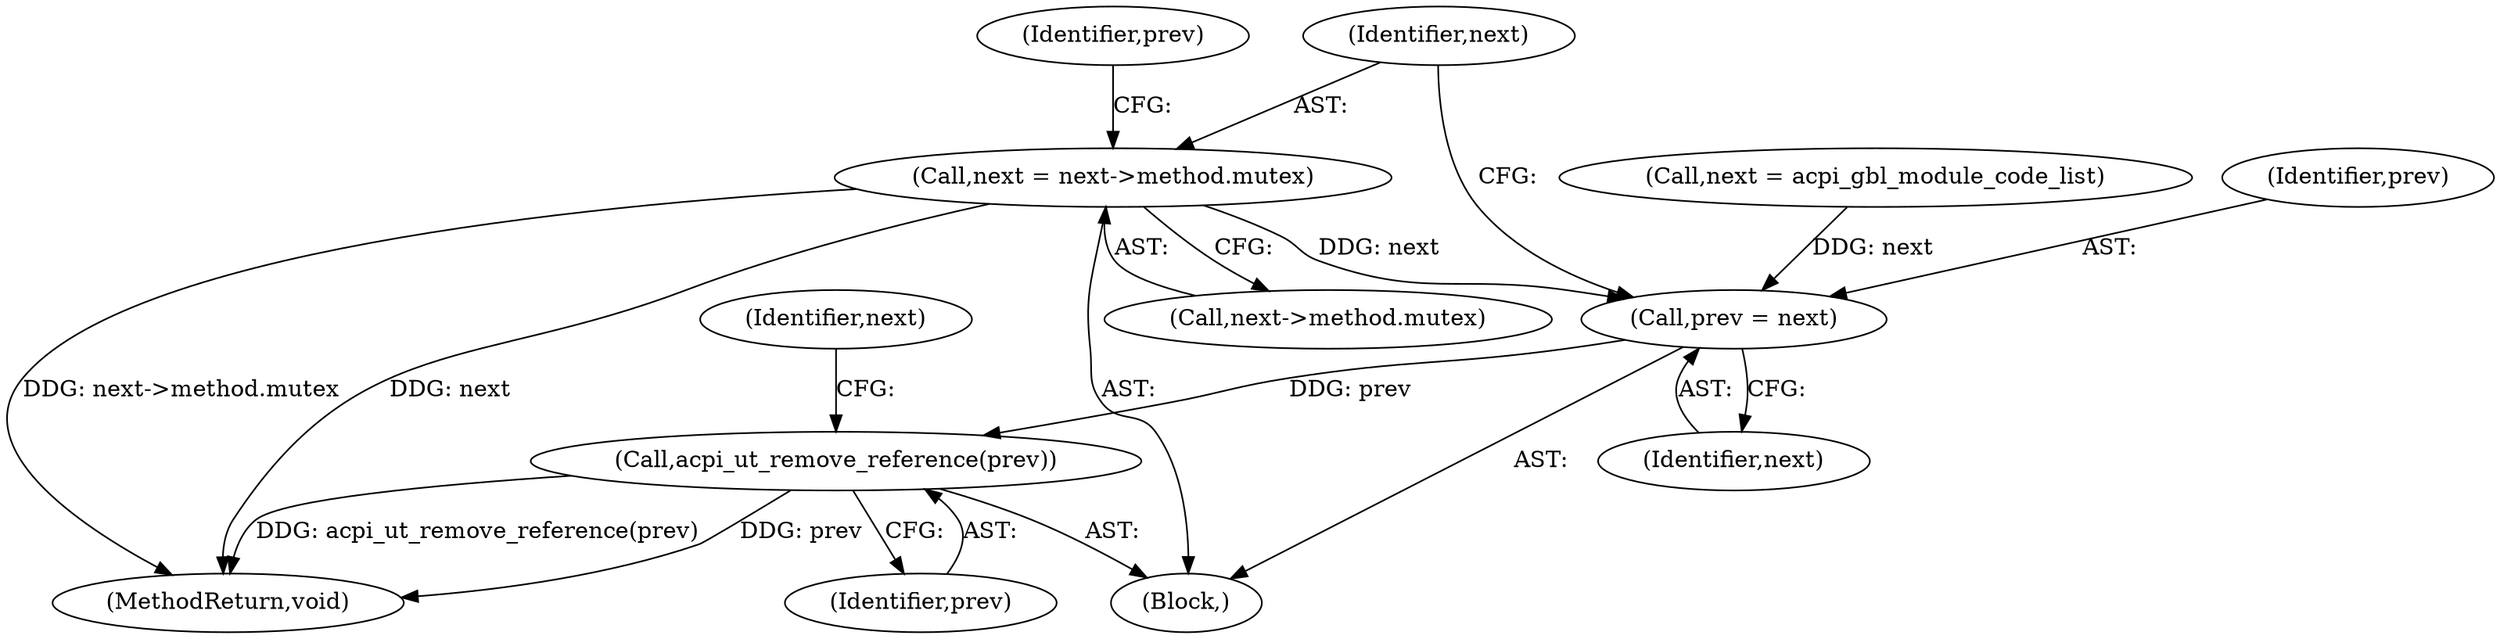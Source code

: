 digraph "1_linux_3b2d69114fefa474fca542e51119036dceb4aa6f@API" {
"1000122" [label="(Call,next = next->method.mutex)"];
"1000119" [label="(Call,prev = next)"];
"1000136" [label="(Call,acpi_ut_remove_reference(prev))"];
"1000118" [label="(Block,)"];
"1000113" [label="(Call,next = acpi_gbl_module_code_list)"];
"1000132" [label="(Identifier,prev)"];
"1000160" [label="(MethodReturn,void)"];
"1000137" [label="(Identifier,prev)"];
"1000117" [label="(Identifier,next)"];
"1000121" [label="(Identifier,next)"];
"1000124" [label="(Call,next->method.mutex)"];
"1000119" [label="(Call,prev = next)"];
"1000123" [label="(Identifier,next)"];
"1000122" [label="(Call,next = next->method.mutex)"];
"1000136" [label="(Call,acpi_ut_remove_reference(prev))"];
"1000120" [label="(Identifier,prev)"];
"1000122" -> "1000118"  [label="AST: "];
"1000122" -> "1000124"  [label="CFG: "];
"1000123" -> "1000122"  [label="AST: "];
"1000124" -> "1000122"  [label="AST: "];
"1000132" -> "1000122"  [label="CFG: "];
"1000122" -> "1000160"  [label="DDG: next"];
"1000122" -> "1000160"  [label="DDG: next->method.mutex"];
"1000122" -> "1000119"  [label="DDG: next"];
"1000119" -> "1000118"  [label="AST: "];
"1000119" -> "1000121"  [label="CFG: "];
"1000120" -> "1000119"  [label="AST: "];
"1000121" -> "1000119"  [label="AST: "];
"1000123" -> "1000119"  [label="CFG: "];
"1000113" -> "1000119"  [label="DDG: next"];
"1000119" -> "1000136"  [label="DDG: prev"];
"1000136" -> "1000118"  [label="AST: "];
"1000136" -> "1000137"  [label="CFG: "];
"1000137" -> "1000136"  [label="AST: "];
"1000117" -> "1000136"  [label="CFG: "];
"1000136" -> "1000160"  [label="DDG: acpi_ut_remove_reference(prev)"];
"1000136" -> "1000160"  [label="DDG: prev"];
}
